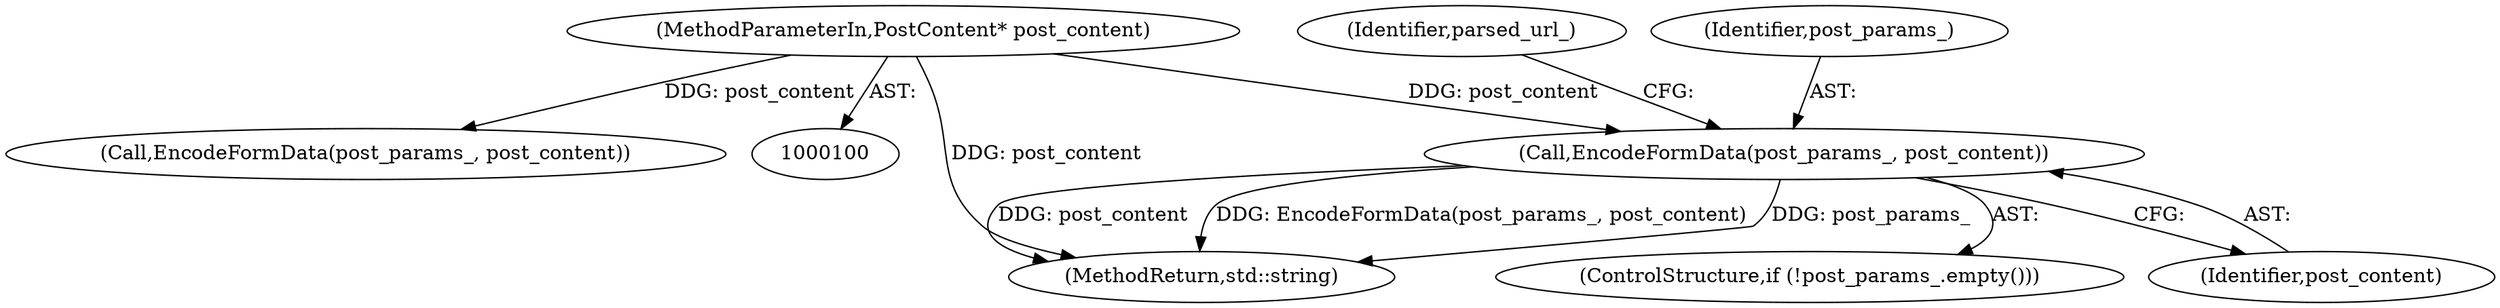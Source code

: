 digraph "0_Chrome_c0947dabeaa10da67798c1bbc668dca4b280cad5_6@pointer" {
"1000111" [label="(Call,EncodeFormData(post_params_, post_content))"];
"1000103" [label="(MethodParameterIn,PostContent* post_content)"];
"1000776" [label="(MethodReturn,std::string)"];
"1000103" [label="(MethodParameterIn,PostContent* post_content)"];
"1000111" [label="(Call,EncodeFormData(post_params_, post_content))"];
"1000115" [label="(Identifier,parsed_url_)"];
"1000771" [label="(Call,EncodeFormData(post_params_, post_content))"];
"1000108" [label="(ControlStructure,if (!post_params_.empty()))"];
"1000113" [label="(Identifier,post_content)"];
"1000112" [label="(Identifier,post_params_)"];
"1000111" -> "1000108"  [label="AST: "];
"1000111" -> "1000113"  [label="CFG: "];
"1000112" -> "1000111"  [label="AST: "];
"1000113" -> "1000111"  [label="AST: "];
"1000115" -> "1000111"  [label="CFG: "];
"1000111" -> "1000776"  [label="DDG: post_params_"];
"1000111" -> "1000776"  [label="DDG: post_content"];
"1000111" -> "1000776"  [label="DDG: EncodeFormData(post_params_, post_content)"];
"1000103" -> "1000111"  [label="DDG: post_content"];
"1000103" -> "1000100"  [label="AST: "];
"1000103" -> "1000776"  [label="DDG: post_content"];
"1000103" -> "1000771"  [label="DDG: post_content"];
}
